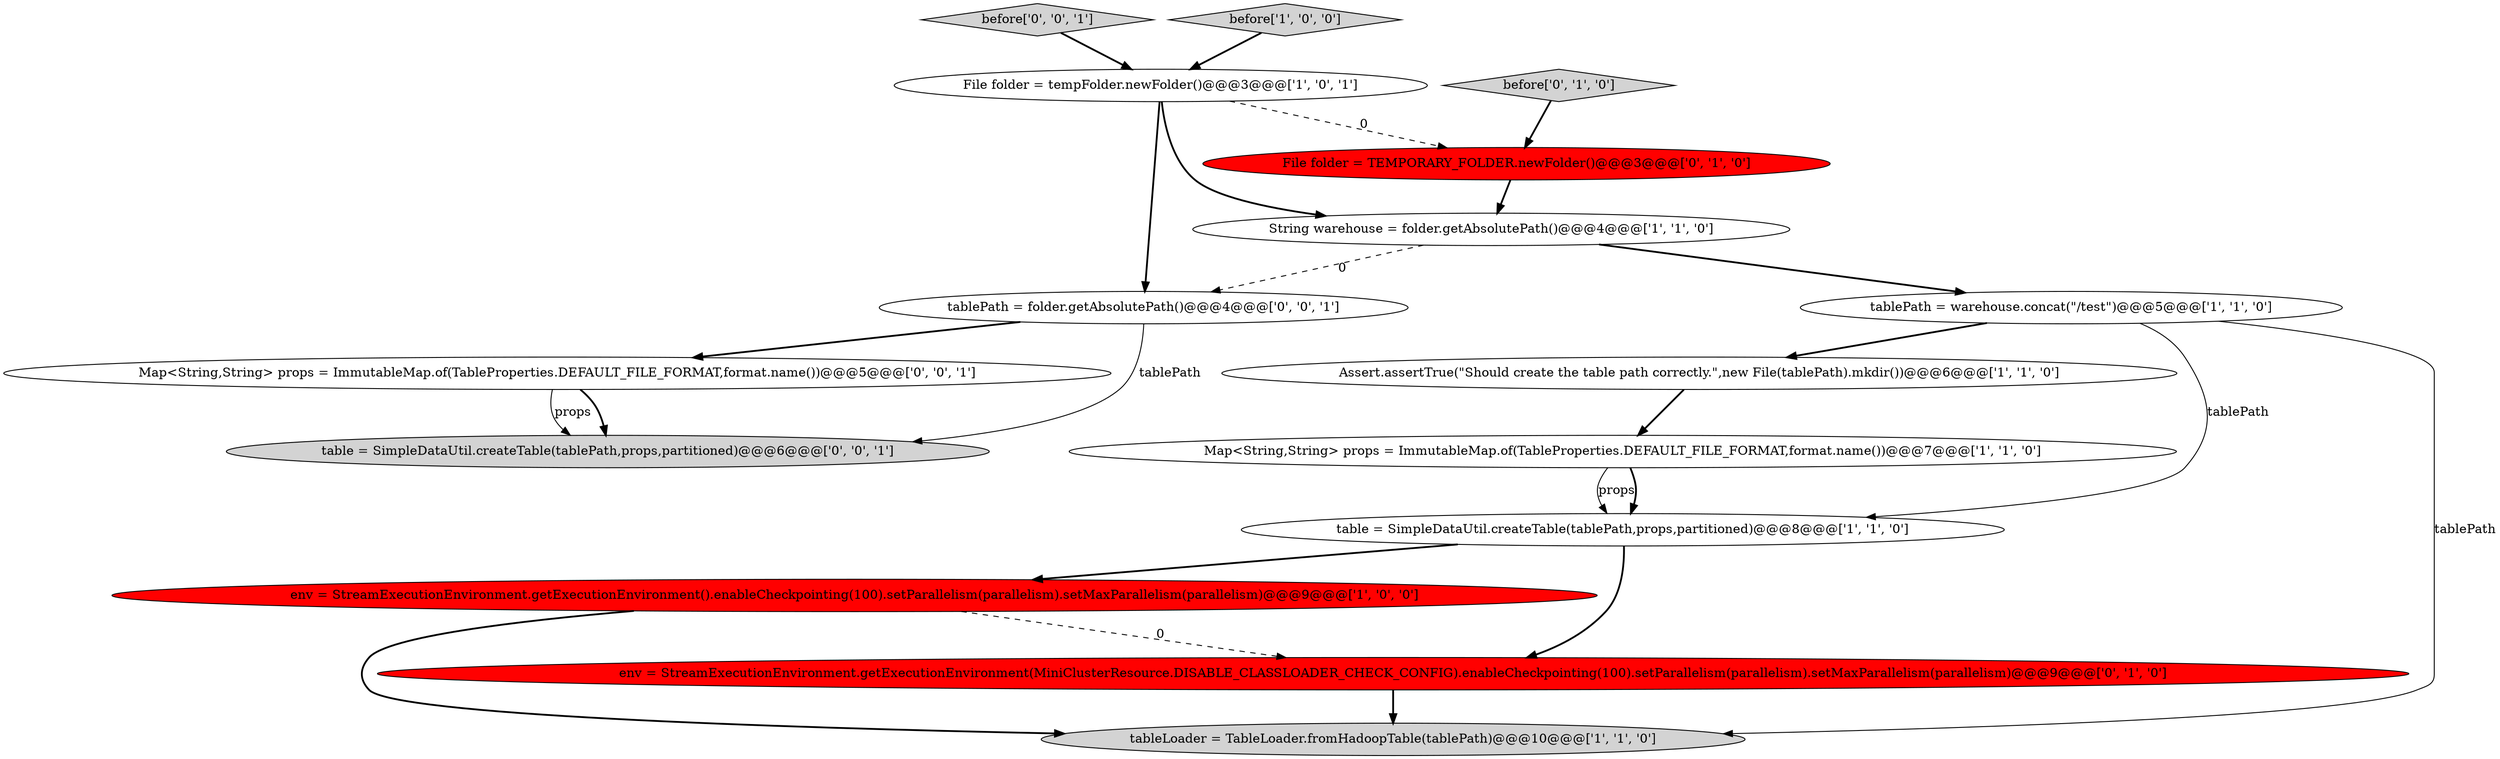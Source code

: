 digraph {
12 [style = filled, label = "Map<String,String> props = ImmutableMap.of(TableProperties.DEFAULT_FILE_FORMAT,format.name())@@@5@@@['0', '0', '1']", fillcolor = white, shape = ellipse image = "AAA0AAABBB3BBB"];
15 [style = filled, label = "before['0', '0', '1']", fillcolor = lightgray, shape = diamond image = "AAA0AAABBB3BBB"];
2 [style = filled, label = "tablePath = warehouse.concat(\"/test\")@@@5@@@['1', '1', '0']", fillcolor = white, shape = ellipse image = "AAA0AAABBB1BBB"];
10 [style = filled, label = "File folder = TEMPORARY_FOLDER.newFolder()@@@3@@@['0', '1', '0']", fillcolor = red, shape = ellipse image = "AAA1AAABBB2BBB"];
13 [style = filled, label = "tablePath = folder.getAbsolutePath()@@@4@@@['0', '0', '1']", fillcolor = white, shape = ellipse image = "AAA0AAABBB3BBB"];
6 [style = filled, label = "String warehouse = folder.getAbsolutePath()@@@4@@@['1', '1', '0']", fillcolor = white, shape = ellipse image = "AAA0AAABBB1BBB"];
4 [style = filled, label = "before['1', '0', '0']", fillcolor = lightgray, shape = diamond image = "AAA0AAABBB1BBB"];
9 [style = filled, label = "env = StreamExecutionEnvironment.getExecutionEnvironment(MiniClusterResource.DISABLE_CLASSLOADER_CHECK_CONFIG).enableCheckpointing(100).setParallelism(parallelism).setMaxParallelism(parallelism)@@@9@@@['0', '1', '0']", fillcolor = red, shape = ellipse image = "AAA1AAABBB2BBB"];
11 [style = filled, label = "before['0', '1', '0']", fillcolor = lightgray, shape = diamond image = "AAA0AAABBB2BBB"];
8 [style = filled, label = "Map<String,String> props = ImmutableMap.of(TableProperties.DEFAULT_FILE_FORMAT,format.name())@@@7@@@['1', '1', '0']", fillcolor = white, shape = ellipse image = "AAA0AAABBB1BBB"];
3 [style = filled, label = "Assert.assertTrue(\"Should create the table path correctly.\",new File(tablePath).mkdir())@@@6@@@['1', '1', '0']", fillcolor = white, shape = ellipse image = "AAA0AAABBB1BBB"];
7 [style = filled, label = "tableLoader = TableLoader.fromHadoopTable(tablePath)@@@10@@@['1', '1', '0']", fillcolor = lightgray, shape = ellipse image = "AAA0AAABBB1BBB"];
14 [style = filled, label = "table = SimpleDataUtil.createTable(tablePath,props,partitioned)@@@6@@@['0', '0', '1']", fillcolor = lightgray, shape = ellipse image = "AAA0AAABBB3BBB"];
0 [style = filled, label = "table = SimpleDataUtil.createTable(tablePath,props,partitioned)@@@8@@@['1', '1', '0']", fillcolor = white, shape = ellipse image = "AAA0AAABBB1BBB"];
5 [style = filled, label = "File folder = tempFolder.newFolder()@@@3@@@['1', '0', '1']", fillcolor = white, shape = ellipse image = "AAA0AAABBB1BBB"];
1 [style = filled, label = "env = StreamExecutionEnvironment.getExecutionEnvironment().enableCheckpointing(100).setParallelism(parallelism).setMaxParallelism(parallelism)@@@9@@@['1', '0', '0']", fillcolor = red, shape = ellipse image = "AAA1AAABBB1BBB"];
0->9 [style = bold, label=""];
8->0 [style = solid, label="props"];
2->7 [style = solid, label="tablePath"];
13->14 [style = solid, label="tablePath"];
2->3 [style = bold, label=""];
1->9 [style = dashed, label="0"];
9->7 [style = bold, label=""];
1->7 [style = bold, label=""];
10->6 [style = bold, label=""];
15->5 [style = bold, label=""];
6->2 [style = bold, label=""];
8->0 [style = bold, label=""];
13->12 [style = bold, label=""];
6->13 [style = dashed, label="0"];
5->6 [style = bold, label=""];
5->10 [style = dashed, label="0"];
11->10 [style = bold, label=""];
0->1 [style = bold, label=""];
3->8 [style = bold, label=""];
5->13 [style = bold, label=""];
12->14 [style = bold, label=""];
2->0 [style = solid, label="tablePath"];
4->5 [style = bold, label=""];
12->14 [style = solid, label="props"];
}
